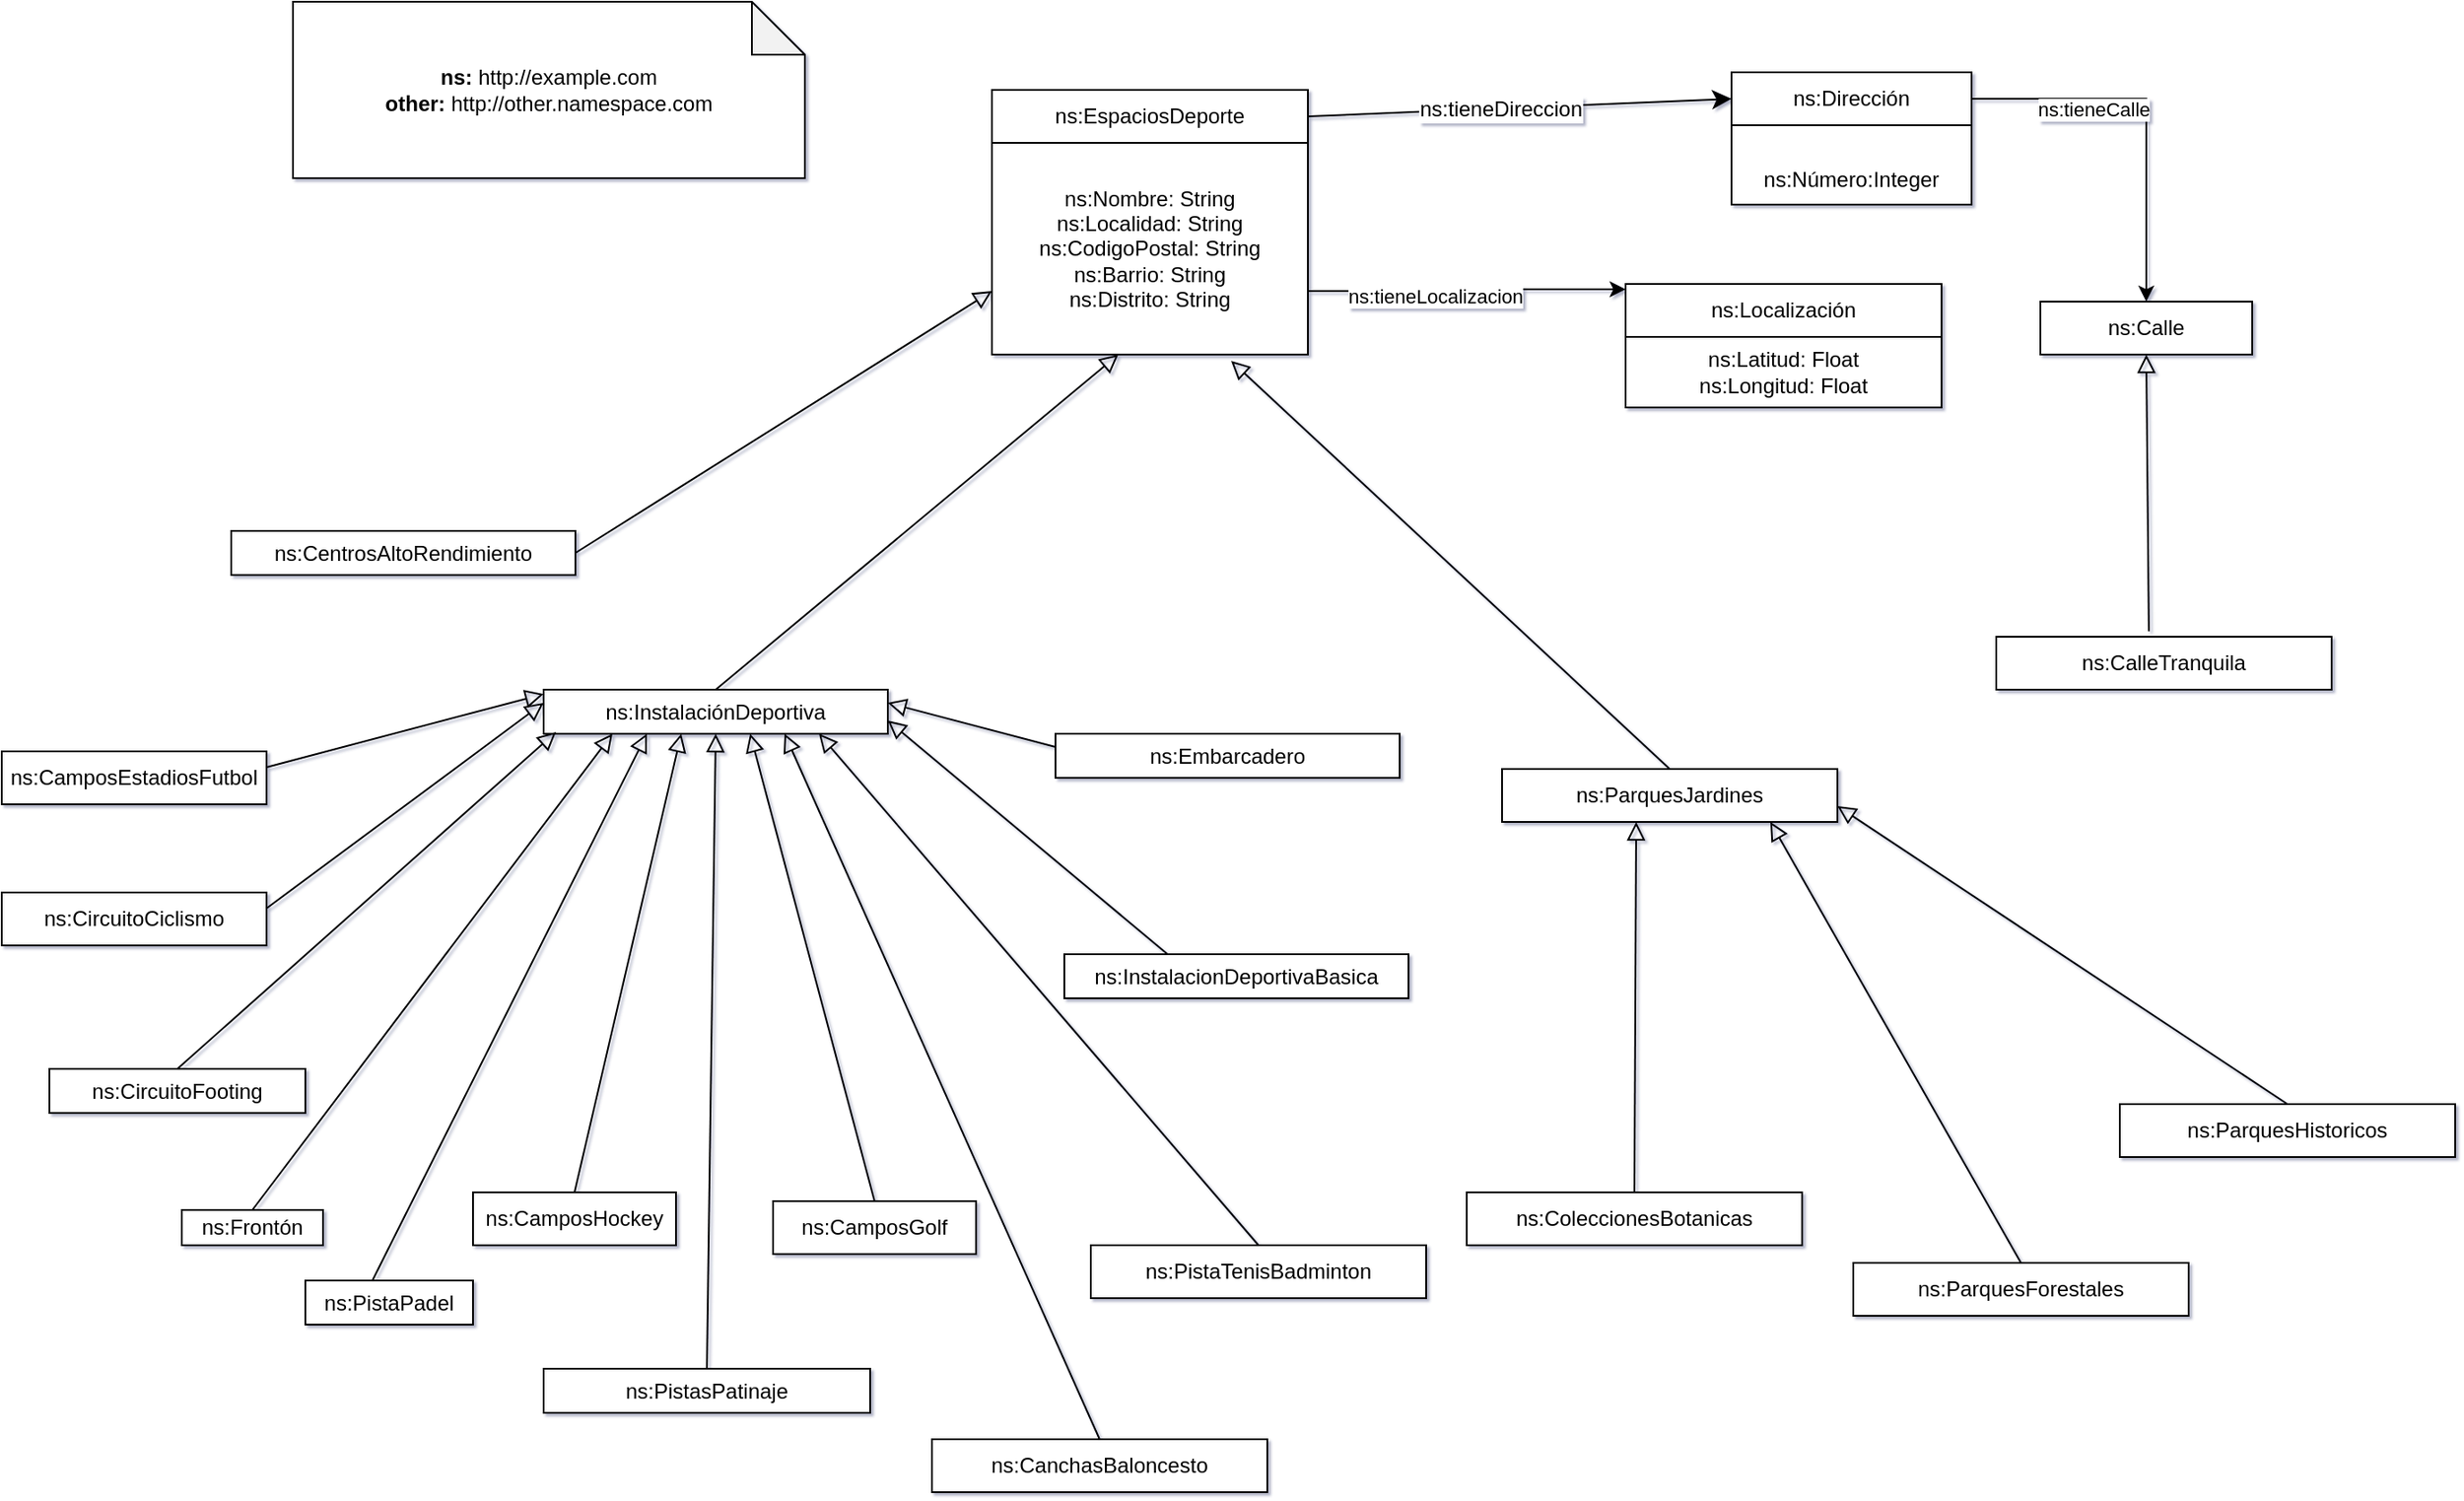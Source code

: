 <mxfile version="20.5.2" type="device"><diagram id="jcEIIktFOrSYpoY6VAEn" name="Página-1"><mxGraphModel dx="2530" dy="1956" grid="1" gridSize="10" guides="1" tooltips="1" connect="1" arrows="1" fold="1" page="1" pageScale="1" pageWidth="827" pageHeight="1169" background="none" math="0" shadow="1"><root><mxCell id="0"/><mxCell id="1" parent="0"/><mxCell id="QUyJaHsX4s20AAsoQflc-33" value="ns:CircuitoFooting" style="rounded=0;whiteSpace=wrap;html=1;snapToPoint=1;points=[[0.1,0],[0.2,0],[0.3,0],[0.4,0],[0.5,0],[0.6,0],[0.7,0],[0.8,0],[0.9,0],[0,0.1],[0,0.3],[0,0.5],[0,0.7],[0,0.9],[0.1,1],[0.2,1],[0.3,1],[0.4,1],[0.5,1],[0.6,1],[0.7,1],[0.8,1],[0.9,1],[1,0.1],[1,0.3],[1,0.5],[1,0.7],[1,0.9]];" parent="1" vertex="1"><mxGeometry x="-703" y="-545" width="145" height="25" as="geometry"/></mxCell><mxCell id="QUyJaHsX4s20AAsoQflc-35" value="ns:Frontón" style="rounded=0;whiteSpace=wrap;html=1;snapToPoint=1;points=[[0.1,0],[0.2,0],[0.3,0],[0.4,0],[0.5,0],[0.6,0],[0.7,0],[0.8,0],[0.9,0],[0,0.1],[0,0.3],[0,0.5],[0,0.7],[0,0.9],[0.1,1],[0.2,1],[0.3,1],[0.4,1],[0.5,1],[0.6,1],[0.7,1],[0.8,1],[0.9,1],[1,0.1],[1,0.3],[1,0.5],[1,0.7],[1,0.9]];" parent="1" vertex="1"><mxGeometry x="-628" y="-465" width="80" height="20" as="geometry"/></mxCell><mxCell id="QUyJaHsX4s20AAsoQflc-39" value="ns:PistaPadel" style="rounded=0;whiteSpace=wrap;html=1;snapToPoint=1;points=[[0.1,0],[0.2,0],[0.3,0],[0.4,0],[0.5,0],[0.6,0],[0.7,0],[0.8,0],[0.9,0],[0,0.1],[0,0.3],[0,0.5],[0,0.7],[0,0.9],[0.1,1],[0.2,1],[0.3,1],[0.4,1],[0.5,1],[0.6,1],[0.7,1],[0.8,1],[0.9,1],[1,0.1],[1,0.3],[1,0.5],[1,0.7],[1,0.9]];" parent="1" vertex="1"><mxGeometry x="-558" y="-425" width="95" height="25" as="geometry"/></mxCell><mxCell id="QUyJaHsX4s20AAsoQflc-42" value="ns:InstalaciónDeportiva" style="rounded=0;whiteSpace=wrap;html=1;snapToPoint=1;points=[[0.1,0],[0.2,0],[0.3,0],[0.4,0],[0.5,0],[0.6,0],[0.7,0],[0.8,0],[0.9,0],[0,0.1],[0,0.3],[0,0.5],[0,0.7],[0,0.9],[0.1,1],[0.2,1],[0.3,1],[0.4,1],[0.5,1],[0.6,1],[0.7,1],[0.8,1],[0.9,1],[1,0.1],[1,0.3],[1,0.5],[1,0.7],[1,0.9]];" parent="1" vertex="1"><mxGeometry x="-423" y="-760" width="195" height="25" as="geometry"/></mxCell><mxCell id="QUyJaHsX4s20AAsoQflc-44" value="ns:PistasPatinaje" style="rounded=0;whiteSpace=wrap;html=1;snapToPoint=1;points=[[0.1,0],[0.2,0],[0.3,0],[0.4,0],[0.5,0],[0.6,0],[0.7,0],[0.8,0],[0.9,0],[0,0.1],[0,0.3],[0,0.5],[0,0.7],[0,0.9],[0.1,1],[0.2,1],[0.3,1],[0.4,1],[0.5,1],[0.6,1],[0.7,1],[0.8,1],[0.9,1],[1,0.1],[1,0.3],[1,0.5],[1,0.7],[1,0.9]];" parent="1" vertex="1"><mxGeometry x="-423" y="-375" width="185" height="25" as="geometry"/></mxCell><mxCell id="QUyJaHsX4s20AAsoQflc-46" value="ns:PistaTenisBadminton" style="rounded=0;whiteSpace=wrap;html=1;snapToPoint=1;points=[[0.1,0],[0.2,0],[0.3,0],[0.4,0],[0.5,0],[0.6,0],[0.7,0],[0.8,0],[0.9,0],[0,0.1],[0,0.3],[0,0.5],[0,0.7],[0,0.9],[0.1,1],[0.2,1],[0.3,1],[0.4,1],[0.5,1],[0.6,1],[0.7,1],[0.8,1],[0.9,1],[1,0.1],[1,0.3],[1,0.5],[1,0.7],[1,0.9]];" parent="1" vertex="1"><mxGeometry x="-113" y="-445" width="190" height="30" as="geometry"/></mxCell><mxCell id="QUyJaHsX4s20AAsoQflc-52" value="" style="endArrow=block;html=1;fontColor=#000099;exitX=1;exitY=0.3;exitDx=0;exitDy=0;endFill=0;endSize=8;arcSize=0;rounded=0;entryX=0;entryY=0.3;entryDx=0;entryDy=0;" parent="1" source="QUyJaHsX4s20AAsoQflc-54" target="QUyJaHsX4s20AAsoQflc-42" edge="1"><mxGeometry width="50" height="50" relative="1" as="geometry"><mxPoint x="-528" y="-730" as="sourcePoint"/><mxPoint x="-63" y="-925" as="targetPoint"/></mxGeometry></mxCell><mxCell id="QUyJaHsX4s20AAsoQflc-54" value="ns:CircuitoCiclismo" style="rounded=0;whiteSpace=wrap;html=1;snapToPoint=1;points=[[0.1,0],[0.2,0],[0.3,0],[0.4,0],[0.5,0],[0.6,0],[0.7,0],[0.8,0],[0.9,0],[0,0.1],[0,0.3],[0,0.5],[0,0.7],[0,0.9],[0.1,1],[0.2,1],[0.3,1],[0.4,1],[0.5,1],[0.6,1],[0.7,1],[0.8,1],[0.9,1],[1,0.1],[1,0.3],[1,0.5],[1,0.7],[1,0.9]];" parent="1" vertex="1"><mxGeometry x="-730" y="-645" width="150" height="30" as="geometry"/></mxCell><mxCell id="X4SQWhjGZRbCnPy-BQwq-6" value="" style="endArrow=block;html=1;fontColor=#000099;endFill=0;endSize=8;arcSize=0;rounded=0;exitX=0.5;exitY=0;exitDx=0;exitDy=0;entryX=0.036;entryY=0.96;entryDx=0;entryDy=0;entryPerimeter=0;" parent="1" source="QUyJaHsX4s20AAsoQflc-33" target="QUyJaHsX4s20AAsoQflc-42" edge="1"><mxGeometry width="50" height="50" relative="1" as="geometry"><mxPoint x="-253" y="-865" as="sourcePoint"/><mxPoint x="-373" y="-685" as="targetPoint"/><Array as="points"/></mxGeometry></mxCell><mxCell id="X4SQWhjGZRbCnPy-BQwq-8" value="" style="endArrow=block;html=1;fontColor=#000099;exitX=0.4;exitY=0;exitDx=0;exitDy=0;endFill=0;entryX=0.3;entryY=1;entryDx=0;entryDy=0;endSize=8;arcSize=0;rounded=0;" parent="1" source="QUyJaHsX4s20AAsoQflc-39" target="QUyJaHsX4s20AAsoQflc-42" edge="1"><mxGeometry width="50" height="50" relative="1" as="geometry"><mxPoint x="-163" y="-565" as="sourcePoint"/><mxPoint x="-163" y="-635" as="targetPoint"/></mxGeometry></mxCell><mxCell id="X4SQWhjGZRbCnPy-BQwq-9" value="" style="endArrow=block;html=1;fontColor=#000099;endFill=0;entryX=0.2;entryY=1;entryDx=0;entryDy=0;endSize=8;arcSize=0;rounded=0;exitX=0.5;exitY=0;exitDx=0;exitDy=0;" parent="1" source="QUyJaHsX4s20AAsoQflc-35" target="QUyJaHsX4s20AAsoQflc-42" edge="1"><mxGeometry width="50" height="50" relative="1" as="geometry"><mxPoint x="-153" y="-775" as="sourcePoint"/><mxPoint x="-153" y="-625" as="targetPoint"/></mxGeometry></mxCell><mxCell id="X4SQWhjGZRbCnPy-BQwq-10" value="" style="endArrow=block;html=1;fontColor=#000099;exitX=0.5;exitY=0;exitDx=0;exitDy=0;endFill=0;endSize=8;arcSize=0;rounded=0;entryX=0.8;entryY=1;entryDx=0;entryDy=0;" parent="1" source="QUyJaHsX4s20AAsoQflc-46" target="QUyJaHsX4s20AAsoQflc-42" edge="1"><mxGeometry width="50" height="50" relative="1" as="geometry"><mxPoint x="-163" y="-565" as="sourcePoint"/><mxPoint x="147" y="-895" as="targetPoint"/></mxGeometry></mxCell><mxCell id="X4SQWhjGZRbCnPy-BQwq-11" value="" style="endArrow=block;html=1;fontColor=#000099;exitX=0.5;exitY=0;exitDx=0;exitDy=0;endFill=0;entryX=0.5;entryY=1;entryDx=0;entryDy=0;endSize=8;arcSize=0;rounded=0;" parent="1" source="QUyJaHsX4s20AAsoQflc-44" target="QUyJaHsX4s20AAsoQflc-42" edge="1"><mxGeometry width="50" height="50" relative="1" as="geometry"><mxPoint x="-153" y="-555" as="sourcePoint"/><mxPoint x="-153" y="-625" as="targetPoint"/></mxGeometry></mxCell><mxCell id="X4SQWhjGZRbCnPy-BQwq-12" value="" style="endArrow=block;html=1;fontColor=#000099;exitX=0.5;exitY=0;exitDx=0;exitDy=0;endFill=0;endSize=8;arcSize=0;rounded=0;entryX=0.4;entryY=1;entryDx=0;entryDy=0;" parent="1" source="QUyJaHsX4s20AAsoQflc-42" target="vUqNYXvE3uinF10nKmrH-4" edge="1"><mxGeometry width="50" height="50" relative="1" as="geometry"><mxPoint x="-380" y="-710" as="sourcePoint"/><mxPoint x="-100" y="-990" as="targetPoint"/></mxGeometry></mxCell><mxCell id="w-kPiy9g83I3AvfsYsvJ-1" value="&lt;div&gt;&lt;/div&gt;&lt;span style=&quot;background-color: initial;&quot;&gt;&lt;b&gt;ns:&amp;nbsp;&lt;/b&gt;http://example.com&lt;/span&gt;&lt;div&gt;&lt;b style=&quot;background-color: initial;&quot;&gt;other:&lt;/b&gt;&lt;span style=&quot;background-color: initial;&quot;&gt; http://other.namespace.com&lt;/span&gt;&lt;br&gt;&lt;/div&gt;" style="shape=note;whiteSpace=wrap;html=1;backgroundOutline=1;darkOpacity=0.05;" parent="1" vertex="1"><mxGeometry x="-565" y="-1150" width="290" height="100" as="geometry"/></mxCell><mxCell id="qOs30Cg0maiMfB_toMqH-7" value="ns:ParquesJardines" style="rounded=0;whiteSpace=wrap;html=1;snapToPoint=1;points=[[0.1,0],[0.2,0],[0.3,0],[0.4,0],[0.5,0],[0.6,0],[0.7,0],[0.8,0],[0.9,0],[0,0.1],[0,0.3],[0,0.5],[0,0.7],[0,0.9],[0.1,1],[0.2,1],[0.3,1],[0.4,1],[0.5,1],[0.6,1],[0.7,1],[0.8,1],[0.9,1],[1,0.1],[1,0.3],[1,0.5],[1,0.7],[1,0.9]];" parent="1" vertex="1"><mxGeometry x="120" y="-715" width="190" height="30" as="geometry"/></mxCell><mxCell id="qOs30Cg0maiMfB_toMqH-9" value="" style="endArrow=block;html=1;fontColor=#000099;exitX=0.5;exitY=0;exitDx=0;exitDy=0;endFill=0;endSize=8;arcSize=0;rounded=0;entryX=0.757;entryY=1.03;entryDx=0;entryDy=0;entryPerimeter=0;" parent="1" source="qOs30Cg0maiMfB_toMqH-7" target="vUqNYXvE3uinF10nKmrH-4" edge="1"><mxGeometry width="50" height="50" relative="1" as="geometry"><mxPoint y="-680" as="sourcePoint"/><mxPoint x="190" y="-621.5" as="targetPoint"/><Array as="points"/></mxGeometry></mxCell><mxCell id="qOs30Cg0maiMfB_toMqH-10" value="ns:ColeccionesBotanicas" style="rounded=0;whiteSpace=wrap;html=1;snapToPoint=1;points=[[0.1,0],[0.2,0],[0.3,0],[0.4,0],[0.5,0],[0.6,0],[0.7,0],[0.8,0],[0.9,0],[0,0.1],[0,0.3],[0,0.5],[0,0.7],[0,0.9],[0.1,1],[0.2,1],[0.3,1],[0.4,1],[0.5,1],[0.6,1],[0.7,1],[0.8,1],[0.9,1],[1,0.1],[1,0.3],[1,0.5],[1,0.7],[1,0.9]];" parent="1" vertex="1"><mxGeometry x="100" y="-475" width="190" height="30" as="geometry"/></mxCell><mxCell id="qOs30Cg0maiMfB_toMqH-11" value="ns:ParquesForestales" style="rounded=0;whiteSpace=wrap;html=1;snapToPoint=1;points=[[0.1,0],[0.2,0],[0.3,0],[0.4,0],[0.5,0],[0.6,0],[0.7,0],[0.8,0],[0.9,0],[0,0.1],[0,0.3],[0,0.5],[0,0.7],[0,0.9],[0.1,1],[0.2,1],[0.3,1],[0.4,1],[0.5,1],[0.6,1],[0.7,1],[0.8,1],[0.9,1],[1,0.1],[1,0.3],[1,0.5],[1,0.7],[1,0.9]];" parent="1" vertex="1"><mxGeometry x="319" y="-435" width="190" height="30" as="geometry"/></mxCell><mxCell id="qOs30Cg0maiMfB_toMqH-12" value="ns:ParquesHistoricos" style="rounded=0;whiteSpace=wrap;html=1;snapToPoint=1;points=[[0.1,0],[0.2,0],[0.3,0],[0.4,0],[0.5,0],[0.6,0],[0.7,0],[0.8,0],[0.9,0],[0,0.1],[0,0.3],[0,0.5],[0,0.7],[0,0.9],[0.1,1],[0.2,1],[0.3,1],[0.4,1],[0.5,1],[0.6,1],[0.7,1],[0.8,1],[0.9,1],[1,0.1],[1,0.3],[1,0.5],[1,0.7],[1,0.9]];" parent="1" vertex="1"><mxGeometry x="470" y="-525" width="190" height="30" as="geometry"/></mxCell><mxCell id="qOs30Cg0maiMfB_toMqH-13" value="" style="endArrow=block;html=1;fontColor=#000099;exitX=0.5;exitY=0;exitDx=0;exitDy=0;endFill=0;endSize=8;arcSize=0;rounded=0;entryX=0.4;entryY=1;entryDx=0;entryDy=0;" parent="1" source="qOs30Cg0maiMfB_toMqH-10" target="qOs30Cg0maiMfB_toMqH-7" edge="1"><mxGeometry width="50" height="50" relative="1" as="geometry"><mxPoint x="108" y="-475" as="sourcePoint"/><mxPoint x="50" y="-635" as="targetPoint"/></mxGeometry></mxCell><mxCell id="qOs30Cg0maiMfB_toMqH-14" value="" style="endArrow=block;html=1;fontColor=#000099;exitX=0.5;exitY=0;exitDx=0;exitDy=0;endFill=0;endSize=8;arcSize=0;rounded=0;entryX=0.8;entryY=1;entryDx=0;entryDy=0;" parent="1" source="qOs30Cg0maiMfB_toMqH-11" target="qOs30Cg0maiMfB_toMqH-7" edge="1"><mxGeometry width="50" height="50" relative="1" as="geometry"><mxPoint x="95" y="-449" as="sourcePoint"/><mxPoint x="110" y="-630" as="targetPoint"/></mxGeometry></mxCell><mxCell id="qOs30Cg0maiMfB_toMqH-15" value="" style="endArrow=block;html=1;fontColor=#000099;exitX=0.5;exitY=0;exitDx=0;exitDy=0;endFill=0;endSize=8;arcSize=0;rounded=0;entryX=1;entryY=0.7;entryDx=0;entryDy=0;" parent="1" source="qOs30Cg0maiMfB_toMqH-12" target="qOs30Cg0maiMfB_toMqH-7" edge="1"><mxGeometry width="50" height="50" relative="1" as="geometry"><mxPoint x="331" y="-540" as="sourcePoint"/><mxPoint x="150" y="-660" as="targetPoint"/></mxGeometry></mxCell><mxCell id="qOs30Cg0maiMfB_toMqH-17" value="ns:CalleTranquila" style="rounded=0;whiteSpace=wrap;html=1;snapToPoint=1;points=[[0.1,0],[0.2,0],[0.3,0],[0.4,0],[0.5,0],[0.6,0],[0.7,0],[0.8,0],[0.9,0],[0,0.1],[0,0.3],[0,0.5],[0,0.7],[0,0.9],[0.1,1],[0.2,1],[0.3,1],[0.4,1],[0.5,1],[0.6,1],[0.7,1],[0.8,1],[0.9,1],[1,0.1],[1,0.3],[1,0.5],[1,0.7],[1,0.9]];" parent="1" vertex="1"><mxGeometry x="400" y="-790" width="190" height="30" as="geometry"/></mxCell><mxCell id="qOs30Cg0maiMfB_toMqH-19" value="" style="endArrow=block;html=1;fontColor=#000099;exitX=0.455;exitY=-0.104;exitDx=0;exitDy=0;endFill=0;endSize=8;arcSize=0;rounded=0;exitPerimeter=0;entryX=0.5;entryY=1;entryDx=0;entryDy=0;" parent="1" source="qOs30Cg0maiMfB_toMqH-17" target="d22B86vH2xYxiYg-zQ-w-1" edge="1"><mxGeometry width="50" height="50" relative="1" as="geometry"><mxPoint x="835" y="-826" as="sourcePoint"/><mxPoint x="310" y="-1050" as="targetPoint"/></mxGeometry></mxCell><mxCell id="njLONWKLlkSiIomZ64iv-1" value="ns:CamposEstadiosFutbol" style="rounded=0;whiteSpace=wrap;html=1;snapToPoint=1;points=[[0.1,0],[0.2,0],[0.3,0],[0.4,0],[0.5,0],[0.6,0],[0.7,0],[0.8,0],[0.9,0],[0,0.1],[0,0.3],[0,0.5],[0,0.7],[0,0.9],[0.1,1],[0.2,1],[0.3,1],[0.4,1],[0.5,1],[0.6,1],[0.7,1],[0.8,1],[0.9,1],[1,0.1],[1,0.3],[1,0.5],[1,0.7],[1,0.9]];" parent="1" vertex="1"><mxGeometry x="-730" y="-725" width="150" height="30" as="geometry"/></mxCell><mxCell id="njLONWKLlkSiIomZ64iv-2" value="" style="endArrow=block;html=1;fontColor=#000099;exitX=1;exitY=0.3;exitDx=0;exitDy=0;endFill=0;endSize=8;arcSize=0;rounded=0;entryX=0;entryY=0.1;entryDx=0;entryDy=0;" parent="1" source="njLONWKLlkSiIomZ64iv-1" target="QUyJaHsX4s20AAsoQflc-42" edge="1"><mxGeometry width="50" height="50" relative="1" as="geometry"><mxPoint x="-523" y="-845" as="sourcePoint"/><mxPoint x="-373" y="-796.5" as="targetPoint"/></mxGeometry></mxCell><mxCell id="njLONWKLlkSiIomZ64iv-8" value="ns:InstalacionDeportivaBasica" style="rounded=0;whiteSpace=wrap;html=1;snapToPoint=1;points=[[0.1,0],[0.2,0],[0.3,0],[0.4,0],[0.5,0],[0.6,0],[0.7,0],[0.8,0],[0.9,0],[0,0.1],[0,0.3],[0,0.5],[0,0.7],[0,0.9],[0.1,1],[0.2,1],[0.3,1],[0.4,1],[0.5,1],[0.6,1],[0.7,1],[0.8,1],[0.9,1],[1,0.1],[1,0.3],[1,0.5],[1,0.7],[1,0.9]];" parent="1" vertex="1"><mxGeometry x="-128" y="-610" width="195" height="25" as="geometry"/></mxCell><mxCell id="njLONWKLlkSiIomZ64iv-10" value="" style="endArrow=block;html=1;fontColor=#000099;exitX=0.3;exitY=0;exitDx=0;exitDy=0;endFill=0;endSize=8;arcSize=0;rounded=0;entryX=1;entryY=0.7;entryDx=0;entryDy=0;" parent="1" source="njLONWKLlkSiIomZ64iv-8" target="QUyJaHsX4s20AAsoQflc-42" edge="1"><mxGeometry width="50" height="50" relative="1" as="geometry"><mxPoint x="-73" y="-535" as="sourcePoint"/><mxPoint x="-171" y="-705" as="targetPoint"/></mxGeometry></mxCell><mxCell id="njLONWKLlkSiIomZ64iv-17" value="ns:CentrosAltoRendimiento" style="rounded=0;whiteSpace=wrap;html=1;snapToPoint=1;points=[[0.1,0],[0.2,0],[0.3,0],[0.4,0],[0.5,0],[0.6,0],[0.7,0],[0.8,0],[0.9,0],[0,0.1],[0,0.3],[0,0.5],[0,0.7],[0,0.9],[0.1,1],[0.2,1],[0.3,1],[0.4,1],[0.5,1],[0.6,1],[0.7,1],[0.8,1],[0.9,1],[1,0.1],[1,0.3],[1,0.5],[1,0.7],[1,0.9]];" parent="1" vertex="1"><mxGeometry x="-600" y="-850" width="195" height="25" as="geometry"/></mxCell><mxCell id="njLONWKLlkSiIomZ64iv-18" value="" style="endArrow=block;html=1;fontColor=#000099;exitX=1;exitY=0.5;exitDx=0;exitDy=0;endFill=0;endSize=8;arcSize=0;rounded=0;entryX=0;entryY=0.7;entryDx=0;entryDy=0;" parent="1" source="njLONWKLlkSiIomZ64iv-17" target="vUqNYXvE3uinF10nKmrH-4" edge="1"><mxGeometry width="50" height="50" relative="1" as="geometry"><mxPoint x="-350" y="-854.5" as="sourcePoint"/><mxPoint x="-100" y="-1040" as="targetPoint"/></mxGeometry></mxCell><mxCell id="njLONWKLlkSiIomZ64iv-19" value="ns:CanchasBaloncesto" style="rounded=0;whiteSpace=wrap;html=1;snapToPoint=1;points=[[0.1,0],[0.2,0],[0.3,0],[0.4,0],[0.5,0],[0.6,0],[0.7,0],[0.8,0],[0.9,0],[0,0.1],[0,0.3],[0,0.5],[0,0.7],[0,0.9],[0.1,1],[0.2,1],[0.3,1],[0.4,1],[0.5,1],[0.6,1],[0.7,1],[0.8,1],[0.9,1],[1,0.1],[1,0.3],[1,0.5],[1,0.7],[1,0.9]];" parent="1" vertex="1"><mxGeometry x="-203" y="-335" width="190" height="30" as="geometry"/></mxCell><mxCell id="njLONWKLlkSiIomZ64iv-20" value="" style="endArrow=block;html=1;fontColor=#000099;exitX=0.5;exitY=0;exitDx=0;exitDy=0;endFill=0;entryX=0.7;entryY=1;entryDx=0;entryDy=0;endSize=8;arcSize=0;rounded=0;" parent="1" source="njLONWKLlkSiIomZ64iv-19" target="QUyJaHsX4s20AAsoQflc-42" edge="1"><mxGeometry width="50" height="50" relative="1" as="geometry"><mxPoint x="-293" y="-455" as="sourcePoint"/><mxPoint x="-162.5" y="-702.5" as="targetPoint"/></mxGeometry></mxCell><mxCell id="njLONWKLlkSiIomZ64iv-23" value="ns:CamposHockey" style="rounded=0;whiteSpace=wrap;html=1;snapToPoint=1;points=[[0.1,0],[0.2,0],[0.3,0],[0.4,0],[0.5,0],[0.6,0],[0.7,0],[0.8,0],[0.9,0],[0,0.1],[0,0.3],[0,0.5],[0,0.7],[0,0.9],[0.1,1],[0.2,1],[0.3,1],[0.4,1],[0.5,1],[0.6,1],[0.7,1],[0.8,1],[0.9,1],[1,0.1],[1,0.3],[1,0.5],[1,0.7],[1,0.9]];" parent="1" vertex="1"><mxGeometry x="-463" y="-475" width="115" height="30" as="geometry"/></mxCell><mxCell id="njLONWKLlkSiIomZ64iv-24" value="" style="endArrow=block;html=1;fontColor=#000099;exitX=0.5;exitY=0;exitDx=0;exitDy=0;endFill=0;entryX=0.4;entryY=1;entryDx=0;entryDy=0;endSize=8;arcSize=0;rounded=0;" parent="1" source="njLONWKLlkSiIomZ64iv-23" target="QUyJaHsX4s20AAsoQflc-42" edge="1"><mxGeometry width="50" height="50" relative="1" as="geometry"><mxPoint x="-510" y="-415" as="sourcePoint"/><mxPoint x="-304.5" y="-670" as="targetPoint"/></mxGeometry></mxCell><mxCell id="njLONWKLlkSiIomZ64iv-25" value="ns:CamposGolf" style="rounded=0;whiteSpace=wrap;html=1;snapToPoint=1;points=[[0.1,0],[0.2,0],[0.3,0],[0.4,0],[0.5,0],[0.6,0],[0.7,0],[0.8,0],[0.9,0],[0,0.1],[0,0.3],[0,0.5],[0,0.7],[0,0.9],[0.1,1],[0.2,1],[0.3,1],[0.4,1],[0.5,1],[0.6,1],[0.7,1],[0.8,1],[0.9,1],[1,0.1],[1,0.3],[1,0.5],[1,0.7],[1,0.9]];" parent="1" vertex="1"><mxGeometry x="-293" y="-470" width="115" height="30" as="geometry"/></mxCell><mxCell id="njLONWKLlkSiIomZ64iv-26" value="" style="endArrow=block;html=1;fontColor=#000099;exitX=0.5;exitY=0;exitDx=0;exitDy=0;endFill=0;endSize=8;arcSize=0;rounded=0;entryX=0.6;entryY=1;entryDx=0;entryDy=0;" parent="1" source="njLONWKLlkSiIomZ64iv-25" target="QUyJaHsX4s20AAsoQflc-42" edge="1"><mxGeometry width="50" height="50" relative="1" as="geometry"><mxPoint x="-59.5" y="-600" as="sourcePoint"/><mxPoint x="-168" y="-677.5" as="targetPoint"/></mxGeometry></mxCell><mxCell id="njLONWKLlkSiIomZ64iv-38" value="ns:Embarcadero" style="rounded=0;whiteSpace=wrap;html=1;snapToPoint=1;points=[[0.1,0],[0.2,0],[0.3,0],[0.4,0],[0.5,0],[0.6,0],[0.7,0],[0.8,0],[0.9,0],[0,0.1],[0,0.3],[0,0.5],[0,0.7],[0,0.9],[0.1,1],[0.2,1],[0.3,1],[0.4,1],[0.5,1],[0.6,1],[0.7,1],[0.8,1],[0.9,1],[1,0.1],[1,0.3],[1,0.5],[1,0.7],[1,0.9]];" parent="1" vertex="1"><mxGeometry x="-133" y="-735" width="195" height="25" as="geometry"/></mxCell><mxCell id="njLONWKLlkSiIomZ64iv-39" value="" style="endArrow=block;html=1;fontColor=#000099;exitX=0;exitY=0.3;exitDx=0;exitDy=0;endFill=0;endSize=8;arcSize=0;rounded=0;entryX=1;entryY=0.3;entryDx=0;entryDy=0;" parent="1" source="njLONWKLlkSiIomZ64iv-38" target="QUyJaHsX4s20AAsoQflc-42" edge="1"><mxGeometry width="50" height="50" relative="1" as="geometry"><mxPoint x="-44.5" y="-645" as="sourcePoint"/><mxPoint x="-203" y="-802.5" as="targetPoint"/></mxGeometry></mxCell><mxCell id="d22B86vH2xYxiYg-zQ-w-18" style="edgeStyle=orthogonalEdgeStyle;rounded=0;orthogonalLoop=1;jettySize=auto;html=1;exitX=1;exitY=0.7;exitDx=0;exitDy=0;entryX=0;entryY=0.1;entryDx=0;entryDy=0;" edge="1" parent="1" source="vUqNYXvE3uinF10nKmrH-4" target="d22B86vH2xYxiYg-zQ-w-14"><mxGeometry relative="1" as="geometry"/></mxCell><mxCell id="d22B86vH2xYxiYg-zQ-w-19" value="ns:tieneLocalizacion" style="edgeLabel;html=1;align=center;verticalAlign=middle;resizable=0;points=[];" vertex="1" connectable="0" parent="d22B86vH2xYxiYg-zQ-w-18"><mxGeometry x="-0.22" y="-3" relative="1" as="geometry"><mxPoint x="1" as="offset"/></mxGeometry></mxCell><mxCell id="vUqNYXvE3uinF10nKmrH-4" value="ns:Nombre: String&lt;br&gt;ns:Localidad: String&lt;br&gt;ns:CodigoPostal:&amp;nbsp;String&lt;br&gt;ns:Barrio:&amp;nbsp;String&lt;br&gt;ns:Distrito:&amp;nbsp;String" style="rounded=0;whiteSpace=wrap;html=1;snapToPoint=1;points=[[0.1,0],[0.2,0],[0.3,0],[0.4,0],[0.5,0],[0.6,0],[0.7,0],[0.8,0],[0.9,0],[0,0.1],[0,0.3],[0,0.5],[0,0.7],[0,0.9],[0.1,1],[0.2,1],[0.3,1],[0.4,1],[0.5,1],[0.6,1],[0.7,1],[0.8,1],[0.9,1],[1,0.1],[1,0.3],[1,0.5],[1,0.7],[1,0.9]];" parent="1" vertex="1"><mxGeometry x="-169" y="-1070" width="179" height="120" as="geometry"/></mxCell><mxCell id="vUqNYXvE3uinF10nKmrH-5" value="ns:EspaciosDeporte" style="rounded=0;whiteSpace=wrap;html=1;snapToPoint=1;points=[[0.1,0],[0.2,0],[0.3,0],[0.4,0],[0.5,0],[0.6,0],[0.7,0],[0.8,0],[0.9,0],[0,0.1],[0,0.3],[0,0.5],[0,0.7],[0,0.9],[0.1,1],[0.2,1],[0.3,1],[0.4,1],[0.5,1],[0.6,1],[0.7,1],[0.8,1],[0.9,1],[1,0.1],[1,0.3],[1,0.5],[1,0.7],[1,0.9]];" parent="1" vertex="1"><mxGeometry x="-169" y="-1100" width="179" height="30" as="geometry"/></mxCell><mxCell id="vUqNYXvE3uinF10nKmrH-16" value="&lt;br&gt;ns:Número:Integer" style="rounded=0;whiteSpace=wrap;html=1;snapToPoint=1;points=[[0.1,0],[0.2,0],[0.3,0],[0.4,0],[0.5,0],[0.6,0],[0.7,0],[0.8,0],[0.9,0],[0,0.1],[0,0.3],[0,0.5],[0,0.7],[0,0.9],[0.1,1],[0.2,1],[0.3,1],[0.4,1],[0.5,1],[0.6,1],[0.7,1],[0.8,1],[0.9,1],[1,0.1],[1,0.3],[1,0.5],[1,0.7],[1,0.9]];" parent="1" vertex="1"><mxGeometry x="250" y="-1080" width="136" height="45" as="geometry"/></mxCell><mxCell id="d22B86vH2xYxiYg-zQ-w-3" style="edgeStyle=orthogonalEdgeStyle;rounded=0;orthogonalLoop=1;jettySize=auto;html=1;exitX=1;exitY=0.5;exitDx=0;exitDy=0;entryX=0.5;entryY=0;entryDx=0;entryDy=0;" edge="1" parent="1" source="vUqNYXvE3uinF10nKmrH-17" target="d22B86vH2xYxiYg-zQ-w-1"><mxGeometry relative="1" as="geometry"><mxPoint x="421.667" y="-1094.333" as="targetPoint"/></mxGeometry></mxCell><mxCell id="d22B86vH2xYxiYg-zQ-w-4" value="ns:tieneCalle" style="edgeLabel;html=1;align=center;verticalAlign=middle;resizable=0;points=[];" vertex="1" connectable="0" parent="d22B86vH2xYxiYg-zQ-w-3"><mxGeometry x="-0.36" y="-6" relative="1" as="geometry"><mxPoint as="offset"/></mxGeometry></mxCell><mxCell id="vUqNYXvE3uinF10nKmrH-17" value="ns:Dirección" style="rounded=0;whiteSpace=wrap;html=1;snapToPoint=1;points=[[0.1,0],[0.2,0],[0.3,0],[0.4,0],[0.5,0],[0.6,0],[0.7,0],[0.8,0],[0.9,0],[0,0.1],[0,0.3],[0,0.5],[0,0.7],[0,0.9],[0.1,1],[0.2,1],[0.3,1],[0.4,1],[0.5,1],[0.6,1],[0.7,1],[0.8,1],[0.9,1],[1,0.1],[1,0.3],[1,0.5],[1,0.7],[1,0.9]];" parent="1" vertex="1"><mxGeometry x="250" y="-1110" width="136" height="30" as="geometry"/></mxCell><mxCell id="vUqNYXvE3uinF10nKmrH-27" value="" style="endArrow=classic;html=1;entryX=0;entryY=0.5;entryDx=0;entryDy=0;endSize=8;arcSize=0;rounded=0;exitX=1;exitY=0.5;exitDx=0;exitDy=0;" parent="1" source="vUqNYXvE3uinF10nKmrH-5" target="vUqNYXvE3uinF10nKmrH-17" edge="1"><mxGeometry width="50" height="50" relative="1" as="geometry"><mxPoint x="30" y="-1050" as="sourcePoint"/><mxPoint x="227" y="-1050" as="targetPoint"/><Array as="points"/></mxGeometry></mxCell><mxCell id="vUqNYXvE3uinF10nKmrH-28" value="ns:tieneDireccion" style="text;html=1;align=center;verticalAlign=middle;resizable=0;points=[];labelBackgroundColor=#ffffff;" parent="vUqNYXvE3uinF10nKmrH-27" vertex="1" connectable="0"><mxGeometry x="-0.127" relative="1" as="geometry"><mxPoint x="4" as="offset"/></mxGeometry></mxCell><mxCell id="d22B86vH2xYxiYg-zQ-w-1" value="ns:Calle" style="rounded=0;whiteSpace=wrap;html=1;snapToPoint=1;points=[[0.1,0],[0.2,0],[0.3,0],[0.4,0],[0.5,0],[0.6,0],[0.7,0],[0.8,0],[0.9,0],[0,0.1],[0,0.3],[0,0.5],[0,0.7],[0,0.9],[0.1,1],[0.2,1],[0.3,1],[0.4,1],[0.5,1],[0.6,1],[0.7,1],[0.8,1],[0.9,1],[1,0.1],[1,0.3],[1,0.5],[1,0.7],[1,0.9]];" vertex="1" parent="1"><mxGeometry x="425" y="-980.0" width="120" height="30" as="geometry"/></mxCell><mxCell id="d22B86vH2xYxiYg-zQ-w-13" value="ns:Latitud: Float&lt;br&gt;ns:Longitud: Float" style="rounded=0;whiteSpace=wrap;html=1;snapToPoint=1;points=[[0.1,0],[0.2,0],[0.3,0],[0.4,0],[0.5,0],[0.6,0],[0.7,0],[0.8,0],[0.9,0],[0,0.1],[0,0.3],[0,0.5],[0,0.7],[0,0.9],[0.1,1],[0.2,1],[0.3,1],[0.4,1],[0.5,1],[0.6,1],[0.7,1],[0.8,1],[0.9,1],[1,0.1],[1,0.3],[1,0.5],[1,0.7],[1,0.9]];" vertex="1" parent="1"><mxGeometry x="190" y="-960" width="179" height="40" as="geometry"/></mxCell><mxCell id="d22B86vH2xYxiYg-zQ-w-14" value="ns:Localización" style="rounded=0;whiteSpace=wrap;html=1;snapToPoint=1;points=[[0.1,0],[0.2,0],[0.3,0],[0.4,0],[0.5,0],[0.6,0],[0.7,0],[0.8,0],[0.9,0],[0,0.1],[0,0.3],[0,0.5],[0,0.7],[0,0.9],[0.1,1],[0.2,1],[0.3,1],[0.4,1],[0.5,1],[0.6,1],[0.7,1],[0.8,1],[0.9,1],[1,0.1],[1,0.3],[1,0.5],[1,0.7],[1,0.9]];" vertex="1" parent="1"><mxGeometry x="190" y="-990" width="179" height="30" as="geometry"/></mxCell></root></mxGraphModel></diagram></mxfile>